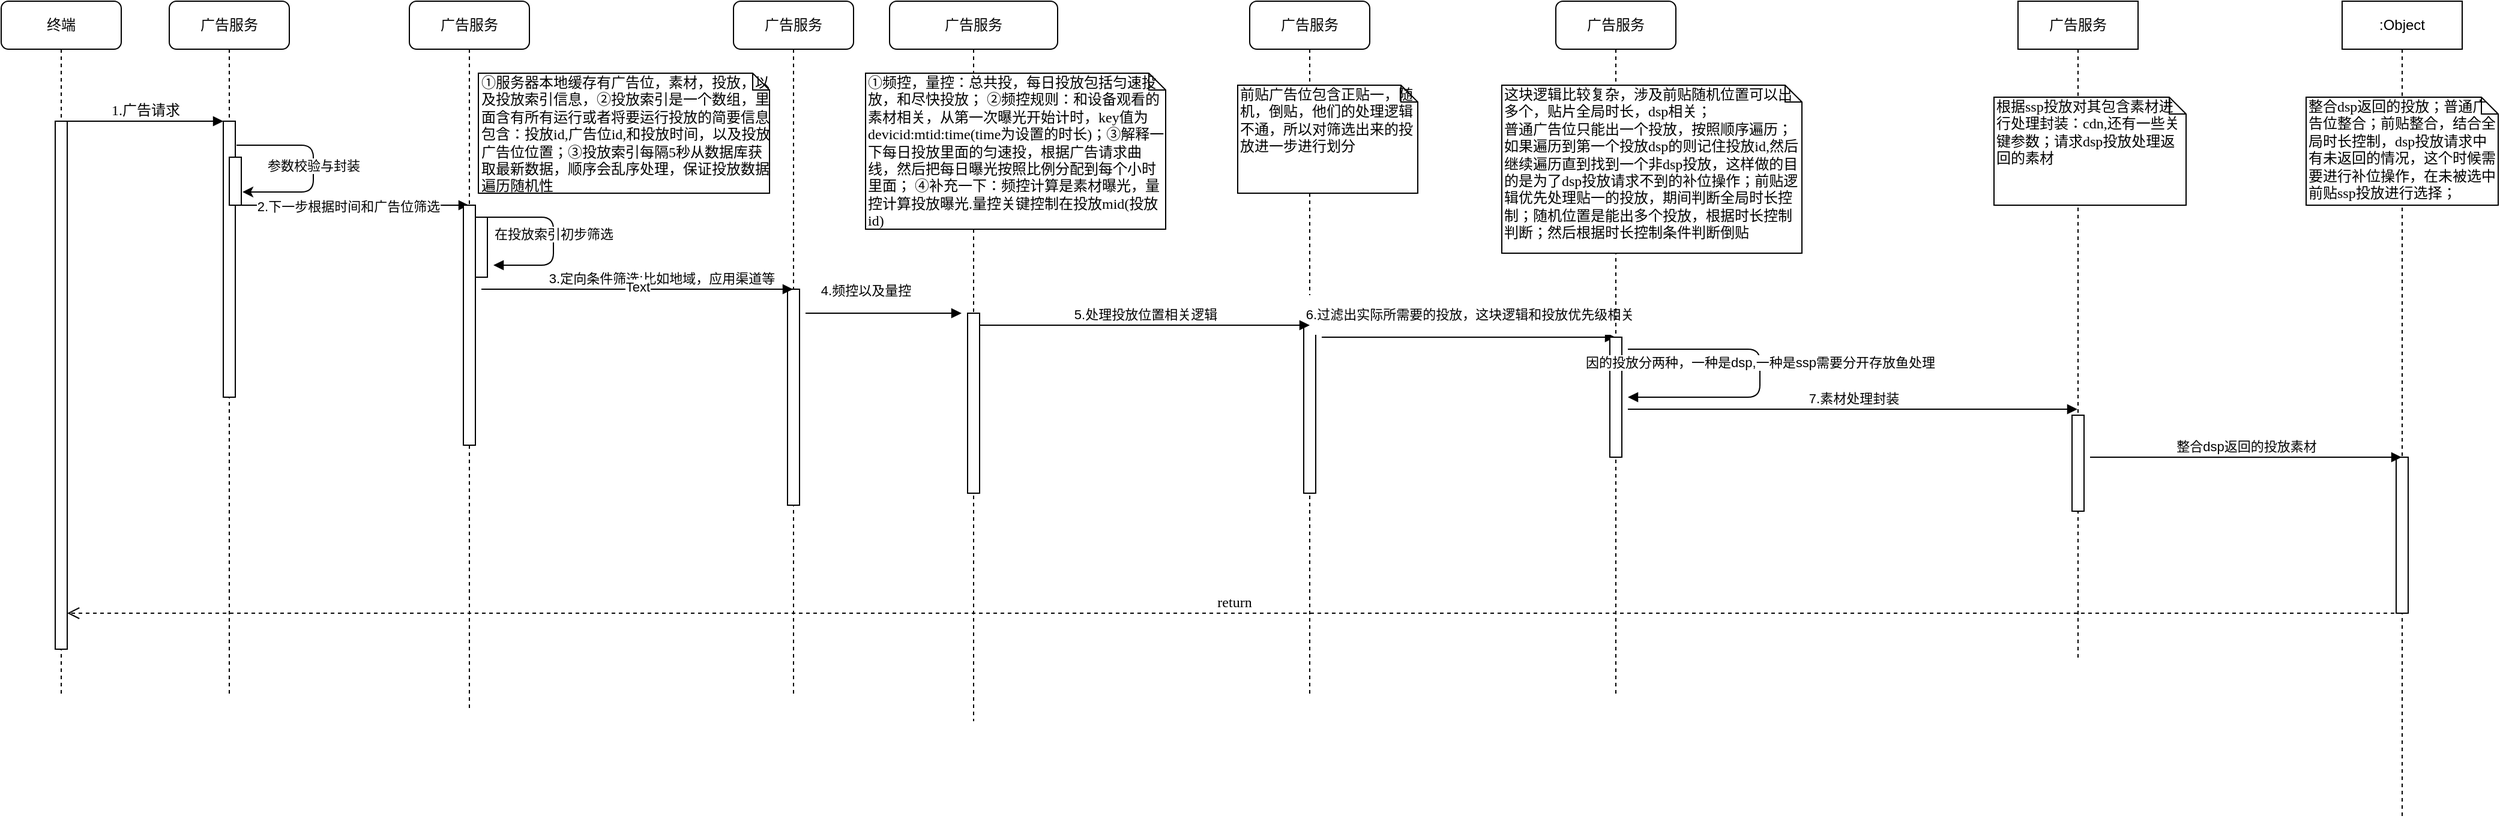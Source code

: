 <mxfile version="14.3.0" type="github">
  <diagram name="Page-1" id="13e1069c-82ec-6db2-03f1-153e76fe0fe0">
    <mxGraphModel dx="1422" dy="735" grid="1" gridSize="10" guides="1" tooltips="1" connect="1" arrows="1" fold="1" page="1" pageScale="1" pageWidth="1100" pageHeight="850" background="#ffffff" math="0" shadow="0">
      <root>
        <mxCell id="0" />
        <mxCell id="1" parent="0" />
        <mxCell id="7baba1c4bc27f4b0-2" value="广告服务" style="shape=umlLifeline;perimeter=lifelinePerimeter;whiteSpace=wrap;html=1;container=1;collapsible=0;recursiveResize=0;outlineConnect=0;rounded=1;shadow=0;comic=0;labelBackgroundColor=none;strokeWidth=1;fontFamily=Verdana;fontSize=12;align=center;" parent="1" vertex="1">
          <mxGeometry x="240" y="80" width="100" height="580" as="geometry" />
        </mxCell>
        <mxCell id="7baba1c4bc27f4b0-10" value="" style="html=1;points=[];perimeter=orthogonalPerimeter;rounded=0;shadow=0;comic=0;labelBackgroundColor=none;strokeWidth=1;fontFamily=Verdana;fontSize=12;align=center;" parent="7baba1c4bc27f4b0-2" vertex="1">
          <mxGeometry x="45" y="100" width="10" height="230" as="geometry" />
        </mxCell>
        <mxCell id="OUiYOWVPkow7d1ejZ-5c-12" value="" style="html=1;points=[];perimeter=orthogonalPerimeter;" vertex="1" parent="7baba1c4bc27f4b0-2">
          <mxGeometry x="50" y="130" width="10" height="40" as="geometry" />
        </mxCell>
        <mxCell id="OUiYOWVPkow7d1ejZ-5c-16" value="参数校验与封装" style="endArrow=classic;html=1;edgeStyle=orthogonalEdgeStyle;entryX=1.1;entryY=0.725;entryDx=0;entryDy=0;entryPerimeter=0;exitX=1.1;exitY=0.087;exitDx=0;exitDy=0;exitPerimeter=0;" edge="1" parent="7baba1c4bc27f4b0-2" source="7baba1c4bc27f4b0-10" target="OUiYOWVPkow7d1ejZ-5c-12">
          <mxGeometry relative="1" as="geometry">
            <mxPoint x="60" y="120" as="sourcePoint" />
            <mxPoint x="110" y="180" as="targetPoint" />
            <Array as="points">
              <mxPoint x="120" y="120" />
              <mxPoint x="120" y="159" />
            </Array>
          </mxGeometry>
        </mxCell>
        <mxCell id="OUiYOWVPkow7d1ejZ-5c-25" value="2.下一步根据时间和广告位筛选" style="html=1;verticalAlign=bottom;endArrow=block;" edge="1" parent="7baba1c4bc27f4b0-2" target="7baba1c4bc27f4b0-3">
          <mxGeometry x="-0.064" y="-10" width="80" relative="1" as="geometry">
            <mxPoint x="60" y="170" as="sourcePoint" />
            <mxPoint x="140" y="170" as="targetPoint" />
            <mxPoint as="offset" />
          </mxGeometry>
        </mxCell>
        <mxCell id="7baba1c4bc27f4b0-3" value="广告服务" style="shape=umlLifeline;perimeter=lifelinePerimeter;whiteSpace=wrap;html=1;container=1;collapsible=0;recursiveResize=0;outlineConnect=0;rounded=1;shadow=0;comic=0;labelBackgroundColor=none;strokeWidth=1;fontFamily=Verdana;fontSize=12;align=center;" parent="1" vertex="1">
          <mxGeometry x="440" y="80" width="100" height="590" as="geometry" />
        </mxCell>
        <mxCell id="7baba1c4bc27f4b0-13" value="" style="html=1;points=[];perimeter=orthogonalPerimeter;rounded=0;shadow=0;comic=0;labelBackgroundColor=none;strokeWidth=1;fontFamily=Verdana;fontSize=12;align=center;" parent="7baba1c4bc27f4b0-3" vertex="1">
          <mxGeometry x="45" y="170" width="10" height="200" as="geometry" />
        </mxCell>
        <mxCell id="OUiYOWVPkow7d1ejZ-5c-28" value="" style="html=1;points=[];perimeter=orthogonalPerimeter;" vertex="1" parent="7baba1c4bc27f4b0-3">
          <mxGeometry x="55" y="180" width="10" height="50" as="geometry" />
        </mxCell>
        <mxCell id="7baba1c4bc27f4b0-5" value="广告服务" style="shape=umlLifeline;perimeter=lifelinePerimeter;whiteSpace=wrap;html=1;container=1;collapsible=0;recursiveResize=0;outlineConnect=0;rounded=1;shadow=0;comic=0;labelBackgroundColor=none;strokeWidth=1;fontFamily=Verdana;fontSize=12;align=center;" parent="1" vertex="1">
          <mxGeometry x="840" y="80" width="140" height="600" as="geometry" />
        </mxCell>
        <mxCell id="7baba1c4bc27f4b0-34" value="" style="html=1;points=[];perimeter=orthogonalPerimeter;rounded=0;shadow=0;comic=0;labelBackgroundColor=none;strokeWidth=1;fontFamily=Verdana;fontSize=12;align=center;" parent="7baba1c4bc27f4b0-5" vertex="1">
          <mxGeometry x="65" y="260" width="10" height="150" as="geometry" />
        </mxCell>
        <mxCell id="7baba1c4bc27f4b0-6" value="广告服务" style="shape=umlLifeline;perimeter=lifelinePerimeter;whiteSpace=wrap;html=1;container=1;collapsible=0;recursiveResize=0;outlineConnect=0;rounded=1;shadow=0;comic=0;labelBackgroundColor=none;strokeWidth=1;fontFamily=Verdana;fontSize=12;align=center;" parent="1" vertex="1">
          <mxGeometry x="710" y="80" width="100" height="580" as="geometry" />
        </mxCell>
        <mxCell id="7baba1c4bc27f4b0-16" value="" style="html=1;points=[];perimeter=orthogonalPerimeter;rounded=0;shadow=0;comic=0;labelBackgroundColor=none;strokeWidth=1;fontFamily=Verdana;fontSize=12;align=center;" parent="7baba1c4bc27f4b0-6" vertex="1">
          <mxGeometry x="45" y="240" width="10" height="180" as="geometry" />
        </mxCell>
        <mxCell id="7baba1c4bc27f4b0-7" value="广告服务" style="shape=umlLifeline;perimeter=lifelinePerimeter;whiteSpace=wrap;html=1;container=1;collapsible=0;recursiveResize=0;outlineConnect=0;rounded=1;shadow=0;comic=0;labelBackgroundColor=none;strokeWidth=1;fontFamily=Verdana;fontSize=12;align=center;" parent="1" vertex="1">
          <mxGeometry x="1140" y="80" width="100" height="580" as="geometry" />
        </mxCell>
        <mxCell id="OUiYOWVPkow7d1ejZ-5c-36" value="" style="html=1;points=[];perimeter=orthogonalPerimeter;" vertex="1" parent="7baba1c4bc27f4b0-7">
          <mxGeometry x="45" y="270" width="10" height="140" as="geometry" />
        </mxCell>
        <mxCell id="OUiYOWVPkow7d1ejZ-5c-37" value="&lt;p style=&quot;line-height: 100%&quot;&gt;6.过滤出实际所需要的投放，这块逻辑和投放优先级相关&lt;/p&gt;" style="html=1;verticalAlign=bottom;endArrow=block;" edge="1" parent="7baba1c4bc27f4b0-7" target="7baba1c4bc27f4b0-4">
          <mxGeometry width="80" relative="1" as="geometry">
            <mxPoint x="60" y="280" as="sourcePoint" />
            <mxPoint x="140" y="280" as="targetPoint" />
          </mxGeometry>
        </mxCell>
        <mxCell id="7baba1c4bc27f4b0-8" value="终端" style="shape=umlLifeline;perimeter=lifelinePerimeter;whiteSpace=wrap;html=1;container=1;collapsible=0;recursiveResize=0;outlineConnect=0;rounded=1;shadow=0;comic=0;labelBackgroundColor=none;strokeWidth=1;fontFamily=Verdana;fontSize=12;align=center;" parent="1" vertex="1">
          <mxGeometry x="100" y="80" width="100" height="580" as="geometry" />
        </mxCell>
        <mxCell id="7baba1c4bc27f4b0-9" value="" style="html=1;points=[];perimeter=orthogonalPerimeter;rounded=0;shadow=0;comic=0;labelBackgroundColor=none;strokeWidth=1;fontFamily=Verdana;fontSize=12;align=center;" parent="7baba1c4bc27f4b0-8" vertex="1">
          <mxGeometry x="45" y="100" width="10" height="440" as="geometry" />
        </mxCell>
        <mxCell id="7baba1c4bc27f4b0-25" value="" style="html=1;points=[];perimeter=orthogonalPerimeter;rounded=0;shadow=0;comic=0;labelBackgroundColor=none;strokeColor=#000000;strokeWidth=1;fillColor=#FFFFFF;fontFamily=Verdana;fontSize=12;fontColor=#000000;align=center;" parent="1" vertex="1">
          <mxGeometry x="1440" y="380" width="10" height="50" as="geometry" />
        </mxCell>
        <mxCell id="7baba1c4bc27f4b0-30" value="return" style="html=1;verticalAlign=bottom;endArrow=open;dashed=1;endSize=8;labelBackgroundColor=none;fontFamily=Verdana;fontSize=12;edgeStyle=elbowEdgeStyle;elbow=vertical;" parent="1" source="OUiYOWVPkow7d1ejZ-5c-50" target="7baba1c4bc27f4b0-9" edge="1">
          <mxGeometry relative="1" as="geometry">
            <mxPoint x="800" y="626" as="targetPoint" />
            <Array as="points">
              <mxPoint x="1720" y="590" />
            </Array>
            <mxPoint x="1360" y="610" as="sourcePoint" />
          </mxGeometry>
        </mxCell>
        <mxCell id="7baba1c4bc27f4b0-11" value="1.广告请求" style="html=1;verticalAlign=bottom;endArrow=block;entryX=0;entryY=0;labelBackgroundColor=none;fontFamily=Verdana;fontSize=12;edgeStyle=elbowEdgeStyle;elbow=vertical;" parent="1" source="7baba1c4bc27f4b0-9" target="7baba1c4bc27f4b0-10" edge="1">
          <mxGeometry relative="1" as="geometry">
            <mxPoint x="220" y="190" as="sourcePoint" />
          </mxGeometry>
        </mxCell>
        <mxCell id="7baba1c4bc27f4b0-42" value="①服务器本地缓存有广告位，素材，投放，以及投放索引信息，②投放索引是一个数组，里面含有所有运行或者将要运行投放的简要信息 包含：投放id,广告位id,和投放时间，以及投放广告位位置；③投放索引每隔5秒从数据库获取最新数据，顺序会乱序处理，保证投放数据遍历随机性" style="shape=note;whiteSpace=wrap;html=1;size=14;verticalAlign=top;align=left;spacingTop=-6;rounded=0;shadow=0;comic=0;labelBackgroundColor=none;strokeWidth=1;fontFamily=Verdana;fontSize=12" parent="1" vertex="1">
          <mxGeometry x="497.5" y="140" width="242.5" height="100" as="geometry" />
        </mxCell>
        <mxCell id="7baba1c4bc27f4b0-45" value="①频控，量控：总共投，每日投放包括匀速投放，和尽快投放； ②频控规则：和设备观看的素材相关，从第一次曝光开始计时，key值为devicid:mtid:time(time为设置的时长)；③解释一下每日投放里面的匀速投，根据广告请求曲线，然后把每日曝光按照比例分配到每个小时里面； ④补充一下：频控计算是素材曝光，量控计算投放曝光.量控关键控制在投放mid(投放id)" style="shape=note;whiteSpace=wrap;html=1;size=14;verticalAlign=top;align=left;spacingTop=-6;rounded=0;shadow=0;comic=0;labelBackgroundColor=none;strokeWidth=1;fontFamily=Verdana;fontSize=12" parent="1" vertex="1">
          <mxGeometry x="820" y="140" width="250" height="130" as="geometry" />
        </mxCell>
        <mxCell id="7baba1c4bc27f4b0-46" value="前贴广告位包含正贴一，随机，倒贴，他们的处理逻辑不通，所以对筛选出来的投放进一步进行划分" style="shape=note;whiteSpace=wrap;html=1;size=14;verticalAlign=top;align=left;spacingTop=-6;rounded=0;shadow=0;comic=0;labelBackgroundColor=none;strokeWidth=1;fontFamily=Verdana;fontSize=12" parent="1" vertex="1">
          <mxGeometry x="1130" y="150" width="150" height="90" as="geometry" />
        </mxCell>
        <mxCell id="7baba1c4bc27f4b0-4" value="广告服务" style="shape=umlLifeline;perimeter=lifelinePerimeter;whiteSpace=wrap;html=1;container=1;collapsible=0;recursiveResize=0;outlineConnect=0;rounded=1;shadow=0;comic=0;labelBackgroundColor=none;strokeWidth=1;fontFamily=Verdana;fontSize=12;align=center;" parent="1" vertex="1">
          <mxGeometry x="1395" y="80" width="100" height="580" as="geometry" />
        </mxCell>
        <mxCell id="OUiYOWVPkow7d1ejZ-5c-39" value="" style="html=1;points=[];perimeter=orthogonalPerimeter;" vertex="1" parent="7baba1c4bc27f4b0-4">
          <mxGeometry x="45" y="280" width="10" height="100" as="geometry" />
        </mxCell>
        <mxCell id="OUiYOWVPkow7d1ejZ-5c-41" value="因的投放分两种，一种是dsp,一种是ssp需要分开存放鱼处理" style="html=1;verticalAlign=bottom;endArrow=block;edgeStyle=orthogonalEdgeStyle;" edge="1" parent="7baba1c4bc27f4b0-4">
          <mxGeometry width="80" relative="1" as="geometry">
            <mxPoint x="60" y="290" as="sourcePoint" />
            <mxPoint x="60" y="330" as="targetPoint" />
            <Array as="points">
              <mxPoint x="170" y="290" />
              <mxPoint x="170" y="330" />
            </Array>
          </mxGeometry>
        </mxCell>
        <mxCell id="OUiYOWVPkow7d1ejZ-5c-43" value="7.素材处理封装" style="html=1;verticalAlign=bottom;endArrow=block;" edge="1" parent="7baba1c4bc27f4b0-4" target="OUiYOWVPkow7d1ejZ-5c-47">
          <mxGeometry width="80" relative="1" as="geometry">
            <mxPoint x="60" y="340" as="sourcePoint" />
            <mxPoint x="370" y="340" as="targetPoint" />
          </mxGeometry>
        </mxCell>
        <mxCell id="OUiYOWVPkow7d1ejZ-5c-29" value="在投放索引初步筛选" style="html=1;verticalAlign=bottom;endArrow=block;edgeStyle=orthogonalEdgeStyle;" edge="1" parent="1">
          <mxGeometry x="0.135" width="80" relative="1" as="geometry">
            <mxPoint x="495" y="260" as="sourcePoint" />
            <mxPoint x="510" y="300" as="targetPoint" />
            <Array as="points">
              <mxPoint x="560" y="260" />
              <mxPoint x="560" y="300" />
            </Array>
            <mxPoint as="offset" />
          </mxGeometry>
        </mxCell>
        <mxCell id="OUiYOWVPkow7d1ejZ-5c-30" value="3.定向条件筛选:比如地域，应用渠道等" style="html=1;verticalAlign=bottom;endArrow=block;" edge="1" parent="1" target="7baba1c4bc27f4b0-6">
          <mxGeometry x="0.156" width="80" relative="1" as="geometry">
            <mxPoint x="500" y="320" as="sourcePoint" />
            <mxPoint x="730" y="370" as="targetPoint" />
            <Array as="points">
              <mxPoint x="640" y="320" />
            </Array>
            <mxPoint as="offset" />
          </mxGeometry>
        </mxCell>
        <mxCell id="OUiYOWVPkow7d1ejZ-5c-52" value="Text" style="edgeLabel;html=1;align=center;verticalAlign=middle;resizable=0;points=[];" vertex="1" connectable="0" parent="OUiYOWVPkow7d1ejZ-5c-30">
          <mxGeometry x="0.002" y="2" relative="1" as="geometry">
            <mxPoint as="offset" />
          </mxGeometry>
        </mxCell>
        <mxCell id="OUiYOWVPkow7d1ejZ-5c-34" value="4.频控以及量控" style="html=1;verticalAlign=bottom;endArrow=block;" edge="1" parent="1">
          <mxGeometry x="-0.231" y="10" width="80" relative="1" as="geometry">
            <mxPoint x="770" y="340" as="sourcePoint" />
            <mxPoint x="900" y="340" as="targetPoint" />
            <mxPoint as="offset" />
          </mxGeometry>
        </mxCell>
        <mxCell id="OUiYOWVPkow7d1ejZ-5c-35" value="5.处理投放位置相关逻辑" style="html=1;verticalAlign=bottom;endArrow=block;entryX=0.5;entryY=0;entryDx=0;entryDy=0;entryPerimeter=0;" edge="1" parent="1" target="OUiYOWVPkow7d1ejZ-5c-36">
          <mxGeometry width="80" relative="1" as="geometry">
            <mxPoint x="915" y="350" as="sourcePoint" />
            <mxPoint x="1180" y="350" as="targetPoint" />
          </mxGeometry>
        </mxCell>
        <mxCell id="OUiYOWVPkow7d1ejZ-5c-38" value="&lt;div&gt;这块逻辑比较复杂，涉及前贴随机位置可以出多个，贴片全局时长，dsp相关；&lt;/div&gt;&lt;div&gt;普通广告位只能出一个投放，按照顺序遍历；如果遍历到第一个投放dsp的则记住投放id,然后继续遍历直到找到一个非dsp投放，这样做的目的是为了dsp投放请求不到的补位操作；前贴逻辑优先处理贴一的投放，期间判断全局时长控制；随机位置是能出多个投放，根据时长控制判断；然后根据时长控制条件判断倒贴&lt;br&gt;&lt;/div&gt;" style="shape=note;whiteSpace=wrap;html=1;size=14;verticalAlign=top;align=left;spacingTop=-6;rounded=0;shadow=0;comic=0;labelBackgroundColor=none;strokeWidth=1;fontFamily=Verdana;fontSize=12" vertex="1" parent="1">
          <mxGeometry x="1350" y="150" width="250" height="140" as="geometry" />
        </mxCell>
        <mxCell id="OUiYOWVPkow7d1ejZ-5c-47" value="广告服务" style="shape=umlLifeline;perimeter=lifelinePerimeter;whiteSpace=wrap;html=1;container=1;collapsible=0;recursiveResize=0;outlineConnect=0;" vertex="1" parent="1">
          <mxGeometry x="1780" y="80" width="100" height="550" as="geometry" />
        </mxCell>
        <mxCell id="OUiYOWVPkow7d1ejZ-5c-48" value="" style="html=1;points=[];perimeter=orthogonalPerimeter;fillColor=#ffffff;" vertex="1" parent="OUiYOWVPkow7d1ejZ-5c-47">
          <mxGeometry x="45" y="345" width="10" height="80" as="geometry" />
        </mxCell>
        <mxCell id="OUiYOWVPkow7d1ejZ-5c-49" value="根据ssp投放对其包含素材进行处理封装：cdn,还有一些关键参数；请求dsp投放处理返回的素材 " style="shape=note;whiteSpace=wrap;html=1;size=14;verticalAlign=top;align=left;spacingTop=-6;rounded=0;shadow=0;comic=0;labelBackgroundColor=none;strokeWidth=1;fontFamily=Verdana;fontSize=12" vertex="1" parent="1">
          <mxGeometry x="1760" y="160" width="160" height="90" as="geometry" />
        </mxCell>
        <mxCell id="OUiYOWVPkow7d1ejZ-5c-50" value=":Object" style="shape=umlLifeline;perimeter=lifelinePerimeter;whiteSpace=wrap;html=1;container=1;collapsible=0;recursiveResize=0;outlineConnect=0;fillColor=#ffffff;" vertex="1" parent="1">
          <mxGeometry x="2050" y="80" width="100" height="680" as="geometry" />
        </mxCell>
        <mxCell id="OUiYOWVPkow7d1ejZ-5c-53" value="" style="html=1;points=[];perimeter=orthogonalPerimeter;fillColor=#ffffff;" vertex="1" parent="OUiYOWVPkow7d1ejZ-5c-50">
          <mxGeometry x="45" y="380" width="10" height="130" as="geometry" />
        </mxCell>
        <mxCell id="OUiYOWVPkow7d1ejZ-5c-51" value="整合dsp返回的投放；普通广告位整合；前贴整合，结合全局时长控制，dsp投放请求中有未返回的情况，这个时候需要进行补位操作，在未被选中前贴ssp投放进行选择；" style="shape=note;whiteSpace=wrap;html=1;size=14;verticalAlign=top;align=left;spacingTop=-6;rounded=0;shadow=0;comic=0;labelBackgroundColor=none;strokeWidth=1;fontFamily=Verdana;fontSize=12" vertex="1" parent="1">
          <mxGeometry x="2020" y="160" width="160" height="90" as="geometry" />
        </mxCell>
        <mxCell id="OUiYOWVPkow7d1ejZ-5c-54" value="整合dsp返回的投放素材" style="html=1;verticalAlign=bottom;endArrow=block;" edge="1" parent="1" target="OUiYOWVPkow7d1ejZ-5c-50">
          <mxGeometry width="80" relative="1" as="geometry">
            <mxPoint x="1840" y="460" as="sourcePoint" />
            <mxPoint x="2040" y="460" as="targetPoint" />
            <Array as="points">
              <mxPoint x="1940" y="460" />
            </Array>
          </mxGeometry>
        </mxCell>
      </root>
    </mxGraphModel>
  </diagram>
</mxfile>
